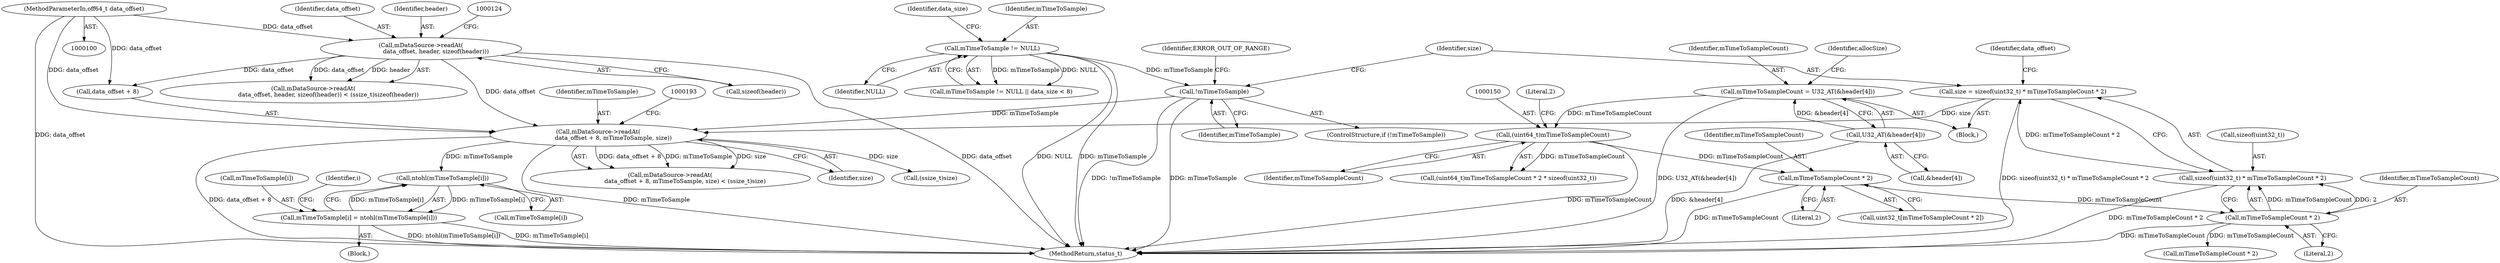 digraph "1_Android_45737cb776625f17384540523674761e6313e6d4_1@array" {
"1000215" [label="(Call,ntohl(mTimeToSample[i]))"];
"1000186" [label="(Call,mDataSource->readAt(\n                data_offset + 8, mTimeToSample, size))"];
"1000118" [label="(Call,mDataSource->readAt(\n                data_offset, header, sizeof(header)))"];
"1000101" [label="(MethodParameterIn,off64_t data_offset)"];
"1000171" [label="(Call,!mTimeToSample)"];
"1000106" [label="(Call,mTimeToSample != NULL)"];
"1000176" [label="(Call,size = sizeof(uint32_t) * mTimeToSampleCount * 2)"];
"1000178" [label="(Call,sizeof(uint32_t) * mTimeToSampleCount * 2)"];
"1000181" [label="(Call,mTimeToSampleCount * 2)"];
"1000167" [label="(Call,mTimeToSampleCount * 2)"];
"1000149" [label="(Call,(uint64_t)mTimeToSampleCount)"];
"1000138" [label="(Call,mTimeToSampleCount = U32_AT(&header[4]))"];
"1000140" [label="(Call,U32_AT(&header[4]))"];
"1000211" [label="(Call,mTimeToSample[i] = ntohl(mTimeToSample[i]))"];
"1000215" [label="(Call,ntohl(mTimeToSample[i]))"];
"1000118" [label="(Call,mDataSource->readAt(\n                data_offset, header, sizeof(header)))"];
"1000212" [label="(Call,mTimeToSample[i])"];
"1000178" [label="(Call,sizeof(uint32_t) * mTimeToSampleCount * 2)"];
"1000167" [label="(Call,mTimeToSampleCount * 2)"];
"1000209" [label="(Identifier,i)"];
"1000221" [label="(MethodReturn,status_t)"];
"1000119" [label="(Identifier,data_offset)"];
"1000186" [label="(Call,mDataSource->readAt(\n                data_offset + 8, mTimeToSample, size))"];
"1000120" [label="(Identifier,header)"];
"1000117" [label="(Call,mDataSource->readAt(\n                data_offset, header, sizeof(header)) < (ssize_t)sizeof(header))"];
"1000108" [label="(Identifier,NULL)"];
"1000188" [label="(Identifier,data_offset)"];
"1000211" [label="(Call,mTimeToSample[i] = ntohl(mTimeToSample[i]))"];
"1000187" [label="(Call,data_offset + 8)"];
"1000182" [label="(Identifier,mTimeToSampleCount)"];
"1000185" [label="(Call,mDataSource->readAt(\n                data_offset + 8, mTimeToSample, size) < (ssize_t)size)"];
"1000139" [label="(Identifier,mTimeToSampleCount)"];
"1000168" [label="(Identifier,mTimeToSampleCount)"];
"1000149" [label="(Call,(uint64_t)mTimeToSampleCount)"];
"1000191" [label="(Identifier,size)"];
"1000110" [label="(Identifier,data_size)"];
"1000205" [label="(Call,mTimeToSampleCount * 2)"];
"1000151" [label="(Identifier,mTimeToSampleCount)"];
"1000192" [label="(Call,(ssize_t)size)"];
"1000215" [label="(Call,ntohl(mTimeToSample[i]))"];
"1000179" [label="(Call,sizeof(uint32_t))"];
"1000181" [label="(Call,mTimeToSampleCount * 2)"];
"1000174" [label="(Identifier,ERROR_OUT_OF_RANGE)"];
"1000216" [label="(Call,mTimeToSample[i])"];
"1000170" [label="(ControlStructure,if (!mTimeToSample))"];
"1000141" [label="(Call,&header[4])"];
"1000107" [label="(Identifier,mTimeToSample)"];
"1000105" [label="(Call,mTimeToSample != NULL || data_size < 8)"];
"1000147" [label="(Identifier,allocSize)"];
"1000190" [label="(Identifier,mTimeToSample)"];
"1000101" [label="(MethodParameterIn,off64_t data_offset)"];
"1000177" [label="(Identifier,size)"];
"1000169" [label="(Literal,2)"];
"1000176" [label="(Call,size = sizeof(uint32_t) * mTimeToSampleCount * 2)"];
"1000148" [label="(Call,(uint64_t)mTimeToSampleCount * 2 * sizeof(uint32_t))"];
"1000138" [label="(Call,mTimeToSampleCount = U32_AT(&header[4]))"];
"1000165" [label="(Call,uint32_t[mTimeToSampleCount * 2])"];
"1000106" [label="(Call,mTimeToSample != NULL)"];
"1000171" [label="(Call,!mTimeToSample)"];
"1000172" [label="(Identifier,mTimeToSample)"];
"1000121" [label="(Call,sizeof(header))"];
"1000210" [label="(Block,)"];
"1000183" [label="(Literal,2)"];
"1000140" [label="(Call,U32_AT(&header[4]))"];
"1000103" [label="(Block,)"];
"1000153" [label="(Literal,2)"];
"1000215" -> "1000211"  [label="AST: "];
"1000215" -> "1000216"  [label="CFG: "];
"1000216" -> "1000215"  [label="AST: "];
"1000211" -> "1000215"  [label="CFG: "];
"1000215" -> "1000211"  [label="DDG: mTimeToSample[i]"];
"1000186" -> "1000215"  [label="DDG: mTimeToSample"];
"1000211" -> "1000215"  [label="DDG: mTimeToSample[i]"];
"1000186" -> "1000185"  [label="AST: "];
"1000186" -> "1000191"  [label="CFG: "];
"1000187" -> "1000186"  [label="AST: "];
"1000190" -> "1000186"  [label="AST: "];
"1000191" -> "1000186"  [label="AST: "];
"1000193" -> "1000186"  [label="CFG: "];
"1000186" -> "1000221"  [label="DDG: mTimeToSample"];
"1000186" -> "1000221"  [label="DDG: data_offset + 8"];
"1000186" -> "1000185"  [label="DDG: data_offset + 8"];
"1000186" -> "1000185"  [label="DDG: mTimeToSample"];
"1000186" -> "1000185"  [label="DDG: size"];
"1000118" -> "1000186"  [label="DDG: data_offset"];
"1000101" -> "1000186"  [label="DDG: data_offset"];
"1000171" -> "1000186"  [label="DDG: mTimeToSample"];
"1000176" -> "1000186"  [label="DDG: size"];
"1000186" -> "1000192"  [label="DDG: size"];
"1000118" -> "1000117"  [label="AST: "];
"1000118" -> "1000121"  [label="CFG: "];
"1000119" -> "1000118"  [label="AST: "];
"1000120" -> "1000118"  [label="AST: "];
"1000121" -> "1000118"  [label="AST: "];
"1000124" -> "1000118"  [label="CFG: "];
"1000118" -> "1000221"  [label="DDG: data_offset"];
"1000118" -> "1000117"  [label="DDG: data_offset"];
"1000118" -> "1000117"  [label="DDG: header"];
"1000101" -> "1000118"  [label="DDG: data_offset"];
"1000118" -> "1000187"  [label="DDG: data_offset"];
"1000101" -> "1000100"  [label="AST: "];
"1000101" -> "1000221"  [label="DDG: data_offset"];
"1000101" -> "1000187"  [label="DDG: data_offset"];
"1000171" -> "1000170"  [label="AST: "];
"1000171" -> "1000172"  [label="CFG: "];
"1000172" -> "1000171"  [label="AST: "];
"1000174" -> "1000171"  [label="CFG: "];
"1000177" -> "1000171"  [label="CFG: "];
"1000171" -> "1000221"  [label="DDG: !mTimeToSample"];
"1000171" -> "1000221"  [label="DDG: mTimeToSample"];
"1000106" -> "1000171"  [label="DDG: mTimeToSample"];
"1000106" -> "1000105"  [label="AST: "];
"1000106" -> "1000108"  [label="CFG: "];
"1000107" -> "1000106"  [label="AST: "];
"1000108" -> "1000106"  [label="AST: "];
"1000110" -> "1000106"  [label="CFG: "];
"1000105" -> "1000106"  [label="CFG: "];
"1000106" -> "1000221"  [label="DDG: NULL"];
"1000106" -> "1000221"  [label="DDG: mTimeToSample"];
"1000106" -> "1000105"  [label="DDG: mTimeToSample"];
"1000106" -> "1000105"  [label="DDG: NULL"];
"1000176" -> "1000103"  [label="AST: "];
"1000176" -> "1000178"  [label="CFG: "];
"1000177" -> "1000176"  [label="AST: "];
"1000178" -> "1000176"  [label="AST: "];
"1000188" -> "1000176"  [label="CFG: "];
"1000176" -> "1000221"  [label="DDG: sizeof(uint32_t) * mTimeToSampleCount * 2"];
"1000178" -> "1000176"  [label="DDG: mTimeToSampleCount * 2"];
"1000178" -> "1000181"  [label="CFG: "];
"1000179" -> "1000178"  [label="AST: "];
"1000181" -> "1000178"  [label="AST: "];
"1000178" -> "1000221"  [label="DDG: mTimeToSampleCount * 2"];
"1000181" -> "1000178"  [label="DDG: mTimeToSampleCount"];
"1000181" -> "1000178"  [label="DDG: 2"];
"1000181" -> "1000183"  [label="CFG: "];
"1000182" -> "1000181"  [label="AST: "];
"1000183" -> "1000181"  [label="AST: "];
"1000181" -> "1000221"  [label="DDG: mTimeToSampleCount"];
"1000167" -> "1000181"  [label="DDG: mTimeToSampleCount"];
"1000181" -> "1000205"  [label="DDG: mTimeToSampleCount"];
"1000167" -> "1000165"  [label="AST: "];
"1000167" -> "1000169"  [label="CFG: "];
"1000168" -> "1000167"  [label="AST: "];
"1000169" -> "1000167"  [label="AST: "];
"1000165" -> "1000167"  [label="CFG: "];
"1000167" -> "1000221"  [label="DDG: mTimeToSampleCount"];
"1000149" -> "1000167"  [label="DDG: mTimeToSampleCount"];
"1000149" -> "1000148"  [label="AST: "];
"1000149" -> "1000151"  [label="CFG: "];
"1000150" -> "1000149"  [label="AST: "];
"1000151" -> "1000149"  [label="AST: "];
"1000153" -> "1000149"  [label="CFG: "];
"1000149" -> "1000221"  [label="DDG: mTimeToSampleCount"];
"1000149" -> "1000148"  [label="DDG: mTimeToSampleCount"];
"1000138" -> "1000149"  [label="DDG: mTimeToSampleCount"];
"1000138" -> "1000103"  [label="AST: "];
"1000138" -> "1000140"  [label="CFG: "];
"1000139" -> "1000138"  [label="AST: "];
"1000140" -> "1000138"  [label="AST: "];
"1000147" -> "1000138"  [label="CFG: "];
"1000138" -> "1000221"  [label="DDG: U32_AT(&header[4])"];
"1000140" -> "1000138"  [label="DDG: &header[4]"];
"1000140" -> "1000141"  [label="CFG: "];
"1000141" -> "1000140"  [label="AST: "];
"1000140" -> "1000221"  [label="DDG: &header[4]"];
"1000211" -> "1000210"  [label="AST: "];
"1000212" -> "1000211"  [label="AST: "];
"1000209" -> "1000211"  [label="CFG: "];
"1000211" -> "1000221"  [label="DDG: ntohl(mTimeToSample[i])"];
"1000211" -> "1000221"  [label="DDG: mTimeToSample[i]"];
}
